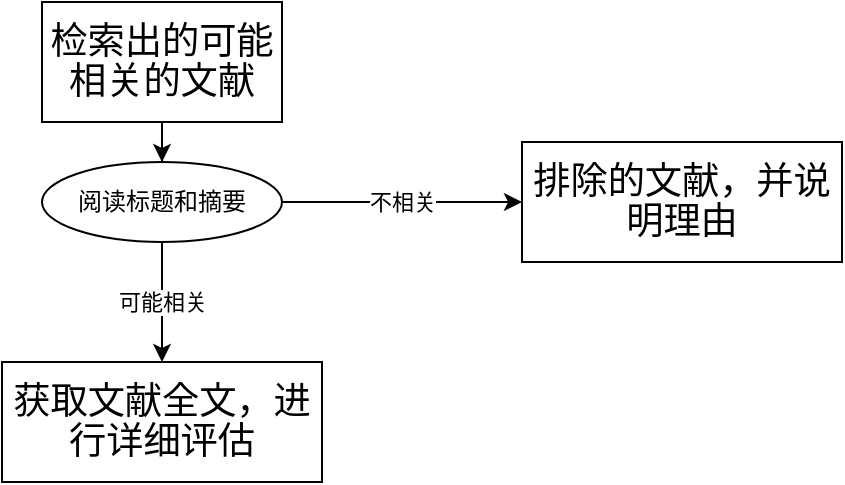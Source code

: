 <mxfile version="16.3.0" type="github">
  <diagram id="sVCKCs1n_FH8c0135Imq" name="文献选择方法-中文">
    <mxGraphModel dx="1088" dy="771" grid="1" gridSize="10" guides="1" tooltips="1" connect="1" arrows="1" fold="1" page="1" pageScale="1" pageWidth="850" pageHeight="1100" math="0" shadow="0">
      <root>
        <mxCell id="0" />
        <mxCell id="1" parent="0" />
        <mxCell id="hd-EJ8_mgpXZz8sTFrz2-3" style="edgeStyle=orthogonalEdgeStyle;rounded=0;orthogonalLoop=1;jettySize=auto;html=1;entryX=0.5;entryY=0;entryDx=0;entryDy=0;" edge="1" parent="1" source="hd-EJ8_mgpXZz8sTFrz2-1" target="hd-EJ8_mgpXZz8sTFrz2-2">
          <mxGeometry relative="1" as="geometry" />
        </mxCell>
        <mxCell id="hd-EJ8_mgpXZz8sTFrz2-1" value="&lt;span style=&quot;font-size: 14pt ; line-height: 19.973px ; letter-spacing: -0.05pt&quot;&gt;检索出的可能相关的文献&lt;/span&gt;&lt;span style=&quot;font-size: medium&quot;&gt;&lt;/span&gt;" style="rounded=0;whiteSpace=wrap;html=1;" vertex="1" parent="1">
          <mxGeometry x="340" y="80" width="120" height="60" as="geometry" />
        </mxCell>
        <mxCell id="hd-EJ8_mgpXZz8sTFrz2-5" value="可能相关" style="edgeStyle=orthogonalEdgeStyle;rounded=0;orthogonalLoop=1;jettySize=auto;html=1;entryX=0.5;entryY=0;entryDx=0;entryDy=0;" edge="1" parent="1" source="hd-EJ8_mgpXZz8sTFrz2-2" target="hd-EJ8_mgpXZz8sTFrz2-4">
          <mxGeometry relative="1" as="geometry" />
        </mxCell>
        <mxCell id="hd-EJ8_mgpXZz8sTFrz2-7" value="不相关" style="edgeStyle=orthogonalEdgeStyle;rounded=0;orthogonalLoop=1;jettySize=auto;html=1;entryX=0;entryY=0.5;entryDx=0;entryDy=0;" edge="1" parent="1" source="hd-EJ8_mgpXZz8sTFrz2-2" target="hd-EJ8_mgpXZz8sTFrz2-6">
          <mxGeometry relative="1" as="geometry" />
        </mxCell>
        <mxCell id="hd-EJ8_mgpXZz8sTFrz2-2" value="阅读标题和摘要" style="ellipse;whiteSpace=wrap;html=1;" vertex="1" parent="1">
          <mxGeometry x="340" y="160" width="120" height="40" as="geometry" />
        </mxCell>
        <mxCell id="hd-EJ8_mgpXZz8sTFrz2-4" value="&lt;span style=&quot;font-size: 14pt ; line-height: 19.973px ; letter-spacing: -0.05pt&quot;&gt;获取文献全文，进行详细评估&lt;/span&gt;&lt;span style=&quot;font-size: medium&quot;&gt;&lt;/span&gt;" style="rounded=0;whiteSpace=wrap;html=1;" vertex="1" parent="1">
          <mxGeometry x="320" y="260" width="160" height="60" as="geometry" />
        </mxCell>
        <mxCell id="hd-EJ8_mgpXZz8sTFrz2-6" value="&lt;span style=&quot;font-size: 14pt ; line-height: 19.973px ; letter-spacing: -0.05pt&quot;&gt;排除的文献，并说明理由&lt;/span&gt;&lt;span style=&quot;font-size: medium&quot;&gt;&lt;/span&gt;" style="rounded=0;whiteSpace=wrap;html=1;" vertex="1" parent="1">
          <mxGeometry x="580" y="150" width="160" height="60" as="geometry" />
        </mxCell>
      </root>
    </mxGraphModel>
  </diagram>
</mxfile>
